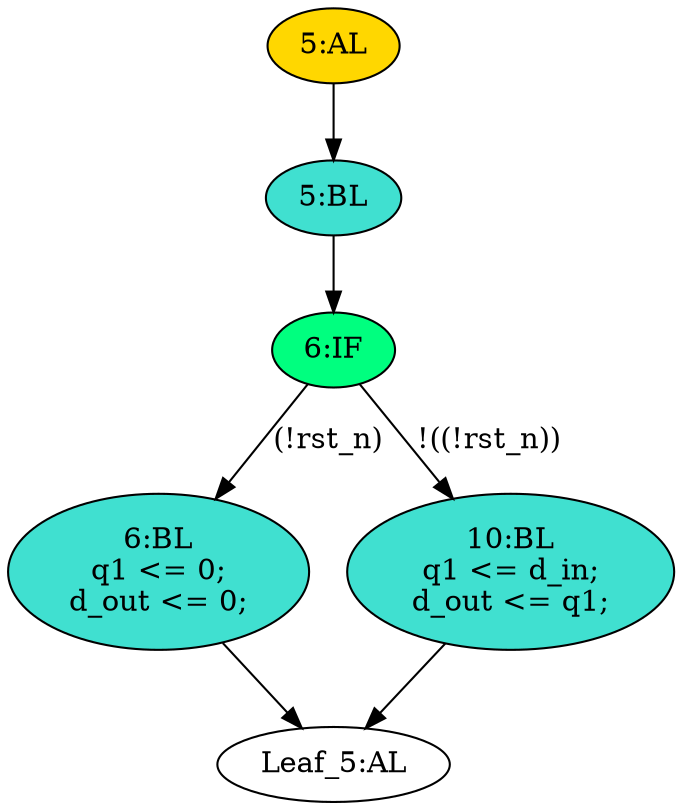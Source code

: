 strict digraph "" {
	node [label="\N"];
	"6:IF"	 [ast="<pyverilog.vparser.ast.IfStatement object at 0x7fe991836110>",
		fillcolor=springgreen,
		label="6:IF",
		statements="[]",
		style=filled,
		typ=IfStatement];
	"6:BL"	 [ast="<pyverilog.vparser.ast.Block object at 0x7fe991836550>",
		fillcolor=turquoise,
		label="6:BL
q1 <= 0;
d_out <= 0;",
		statements="[<pyverilog.vparser.ast.NonblockingSubstitution object at 0x7fe991836590>, <pyverilog.vparser.ast.NonblockingSubstitution object \
at 0x7fe991836750>]",
		style=filled,
		typ=Block];
	"6:IF" -> "6:BL"	 [cond="['rst_n']",
		label="(!rst_n)",
		lineno=6];
	"10:BL"	 [ast="<pyverilog.vparser.ast.Block object at 0x7fe9918361d0>",
		fillcolor=turquoise,
		label="10:BL
q1 <= d_in;
d_out <= q1;",
		statements="[<pyverilog.vparser.ast.NonblockingSubstitution object at 0x7fe991836290>, <pyverilog.vparser.ast.NonblockingSubstitution object \
at 0x7fe991836410>]",
		style=filled,
		typ=Block];
	"6:IF" -> "10:BL"	 [cond="['rst_n']",
		label="!((!rst_n))",
		lineno=6];
	"5:AL"	 [ast="<pyverilog.vparser.ast.Always object at 0x7fe991836610>",
		clk_sens=False,
		fillcolor=gold,
		label="5:AL",
		sens="['clk']",
		statements="[]",
		style=filled,
		typ=Always,
		use_var="['q1', 'rst_n', 'd_in']"];
	"5:BL"	 [ast="<pyverilog.vparser.ast.Block object at 0x7fe970765490>",
		fillcolor=turquoise,
		label="5:BL",
		statements="[]",
		style=filled,
		typ=Block];
	"5:AL" -> "5:BL"	 [cond="[]",
		lineno=None];
	"5:BL" -> "6:IF"	 [cond="[]",
		lineno=None];
	"Leaf_5:AL"	 [def_var="['q1', 'd_out']",
		label="Leaf_5:AL"];
	"6:BL" -> "Leaf_5:AL"	 [cond="[]",
		lineno=None];
	"10:BL" -> "Leaf_5:AL"	 [cond="[]",
		lineno=None];
}
